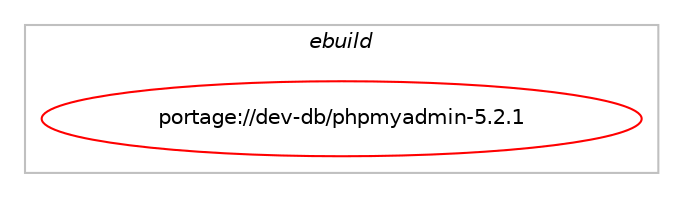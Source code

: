 digraph prolog {

# *************
# Graph options
# *************

newrank=true;
concentrate=true;
compound=true;
graph [rankdir=LR,fontname=Helvetica,fontsize=10,ranksep=1.5];#, ranksep=2.5, nodesep=0.2];
edge  [arrowhead=vee];
node  [fontname=Helvetica,fontsize=10];

# **********
# The ebuild
# **********

subgraph cluster_leftcol {
color=gray;
label=<<i>ebuild</i>>;
id [label="portage://dev-db/phpmyadmin-5.2.1", color=red, width=4, href="../dev-db/phpmyadmin-5.2.1.svg"];
}

# ****************
# The dependencies
# ****************

subgraph cluster_midcol {
color=gray;
label=<<i>dependencies</i>>;
subgraph cluster_compile {
fillcolor="#eeeeee";
style=filled;
label=<<i>compile</i>>;
# *** BEGIN UNKNOWN DEPENDENCY TYPE (TODO) ***
# id -> equal(any_of_group([package_dependency(portage://dev-db/phpmyadmin-5.2.1,install,no,virtual,httpd-cgi,none,[,,],[],[]),package_dependency(portage://dev-db/phpmyadmin-5.2.1,install,no,virtual,httpd-fastcgi,none,[,,],[],[])]))
# *** END UNKNOWN DEPENDENCY TYPE (TODO) ***

# *** BEGIN UNKNOWN DEPENDENCY TYPE (TODO) ***
# id -> equal(package_dependency(portage://dev-db/phpmyadmin-5.2.1,install,no,app-admin,webapp-config,none,[,,],[],[]))
# *** END UNKNOWN DEPENDENCY TYPE (TODO) ***

}
subgraph cluster_compileandrun {
fillcolor="#eeeeee";
style=filled;
label=<<i>compile and run</i>>;
}
subgraph cluster_run {
fillcolor="#eeeeee";
style=filled;
label=<<i>run</i>>;
# *** BEGIN UNKNOWN DEPENDENCY TYPE (TODO) ***
# id -> equal(any_of_group([package_dependency(portage://dev-db/phpmyadmin-5.2.1,run,no,dev-lang,php,none,[,,],[],[use(enable(mysqli),none)]),package_dependency(portage://dev-db/phpmyadmin-5.2.1,run,no,dev-lang,php,none,[,,],[],[use(enable(mysql),none)])]))
# *** END UNKNOWN DEPENDENCY TYPE (TODO) ***

# *** BEGIN UNKNOWN DEPENDENCY TYPE (TODO) ***
# id -> equal(package_dependency(portage://dev-db/phpmyadmin-5.2.1,run,no,app-admin,webapp-config,none,[,,],[],[]))
# *** END UNKNOWN DEPENDENCY TYPE (TODO) ***

# *** BEGIN UNKNOWN DEPENDENCY TYPE (TODO) ***
# id -> equal(package_dependency(portage://dev-db/phpmyadmin-5.2.1,run,no,dev-lang,php,none,[,,],[],[use(enable(ctype),none),use(enable(filter),none),use(enable(json),positive),use(enable(session),none),use(enable(ssl),none),use(enable(unicode),none)]))
# *** END UNKNOWN DEPENDENCY TYPE (TODO) ***

# *** BEGIN UNKNOWN DEPENDENCY TYPE (TODO) ***
# id -> equal(package_dependency(portage://dev-db/phpmyadmin-5.2.1,run,no,virtual,httpd-php,none,[,,],any_different_slot,[]))
# *** END UNKNOWN DEPENDENCY TYPE (TODO) ***

}
}

# **************
# The candidates
# **************

subgraph cluster_choices {
rank=same;
color=gray;
label=<<i>candidates</i>>;

}

}
